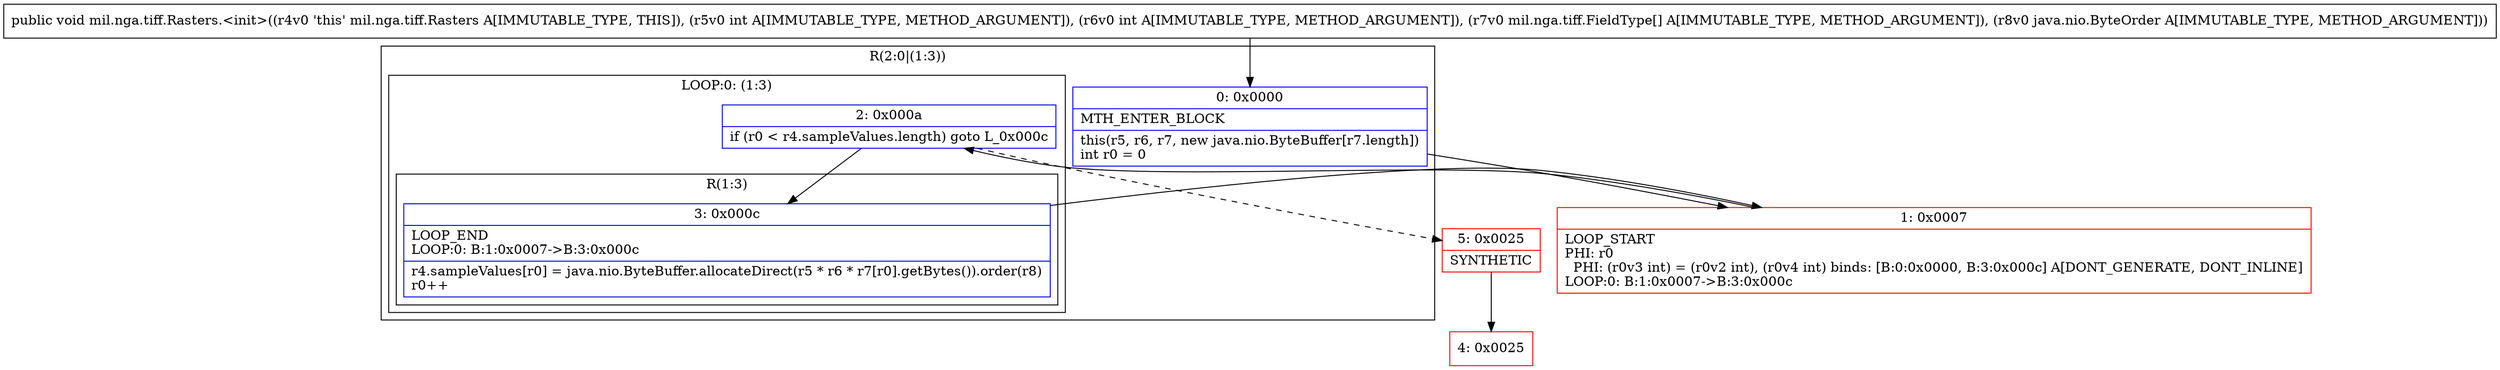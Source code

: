 digraph "CFG formil.nga.tiff.Rasters.\<init\>(II[Lmil\/nga\/tiff\/FieldType;Ljava\/nio\/ByteOrder;)V" {
subgraph cluster_Region_611210820 {
label = "R(2:0|(1:3))";
node [shape=record,color=blue];
Node_0 [shape=record,label="{0\:\ 0x0000|MTH_ENTER_BLOCK\l|this(r5, r6, r7, new java.nio.ByteBuffer[r7.length])\lint r0 = 0\l}"];
subgraph cluster_LoopRegion_975133878 {
label = "LOOP:0: (1:3)";
node [shape=record,color=blue];
Node_2 [shape=record,label="{2\:\ 0x000a|if (r0 \< r4.sampleValues.length) goto L_0x000c\l}"];
subgraph cluster_Region_2075121824 {
label = "R(1:3)";
node [shape=record,color=blue];
Node_3 [shape=record,label="{3\:\ 0x000c|LOOP_END\lLOOP:0: B:1:0x0007\-\>B:3:0x000c\l|r4.sampleValues[r0] = java.nio.ByteBuffer.allocateDirect(r5 * r6 * r7[r0].getBytes()).order(r8)\lr0++\l}"];
}
}
}
Node_1 [shape=record,color=red,label="{1\:\ 0x0007|LOOP_START\lPHI: r0 \l  PHI: (r0v3 int) = (r0v2 int), (r0v4 int) binds: [B:0:0x0000, B:3:0x000c] A[DONT_GENERATE, DONT_INLINE]\lLOOP:0: B:1:0x0007\-\>B:3:0x000c\l}"];
Node_4 [shape=record,color=red,label="{4\:\ 0x0025}"];
Node_5 [shape=record,color=red,label="{5\:\ 0x0025|SYNTHETIC\l}"];
MethodNode[shape=record,label="{public void mil.nga.tiff.Rasters.\<init\>((r4v0 'this' mil.nga.tiff.Rasters A[IMMUTABLE_TYPE, THIS]), (r5v0 int A[IMMUTABLE_TYPE, METHOD_ARGUMENT]), (r6v0 int A[IMMUTABLE_TYPE, METHOD_ARGUMENT]), (r7v0 mil.nga.tiff.FieldType[] A[IMMUTABLE_TYPE, METHOD_ARGUMENT]), (r8v0 java.nio.ByteOrder A[IMMUTABLE_TYPE, METHOD_ARGUMENT])) }"];
MethodNode -> Node_0;
Node_0 -> Node_1;
Node_2 -> Node_3;
Node_2 -> Node_5[style=dashed];
Node_3 -> Node_1;
Node_1 -> Node_2;
Node_5 -> Node_4;
}

